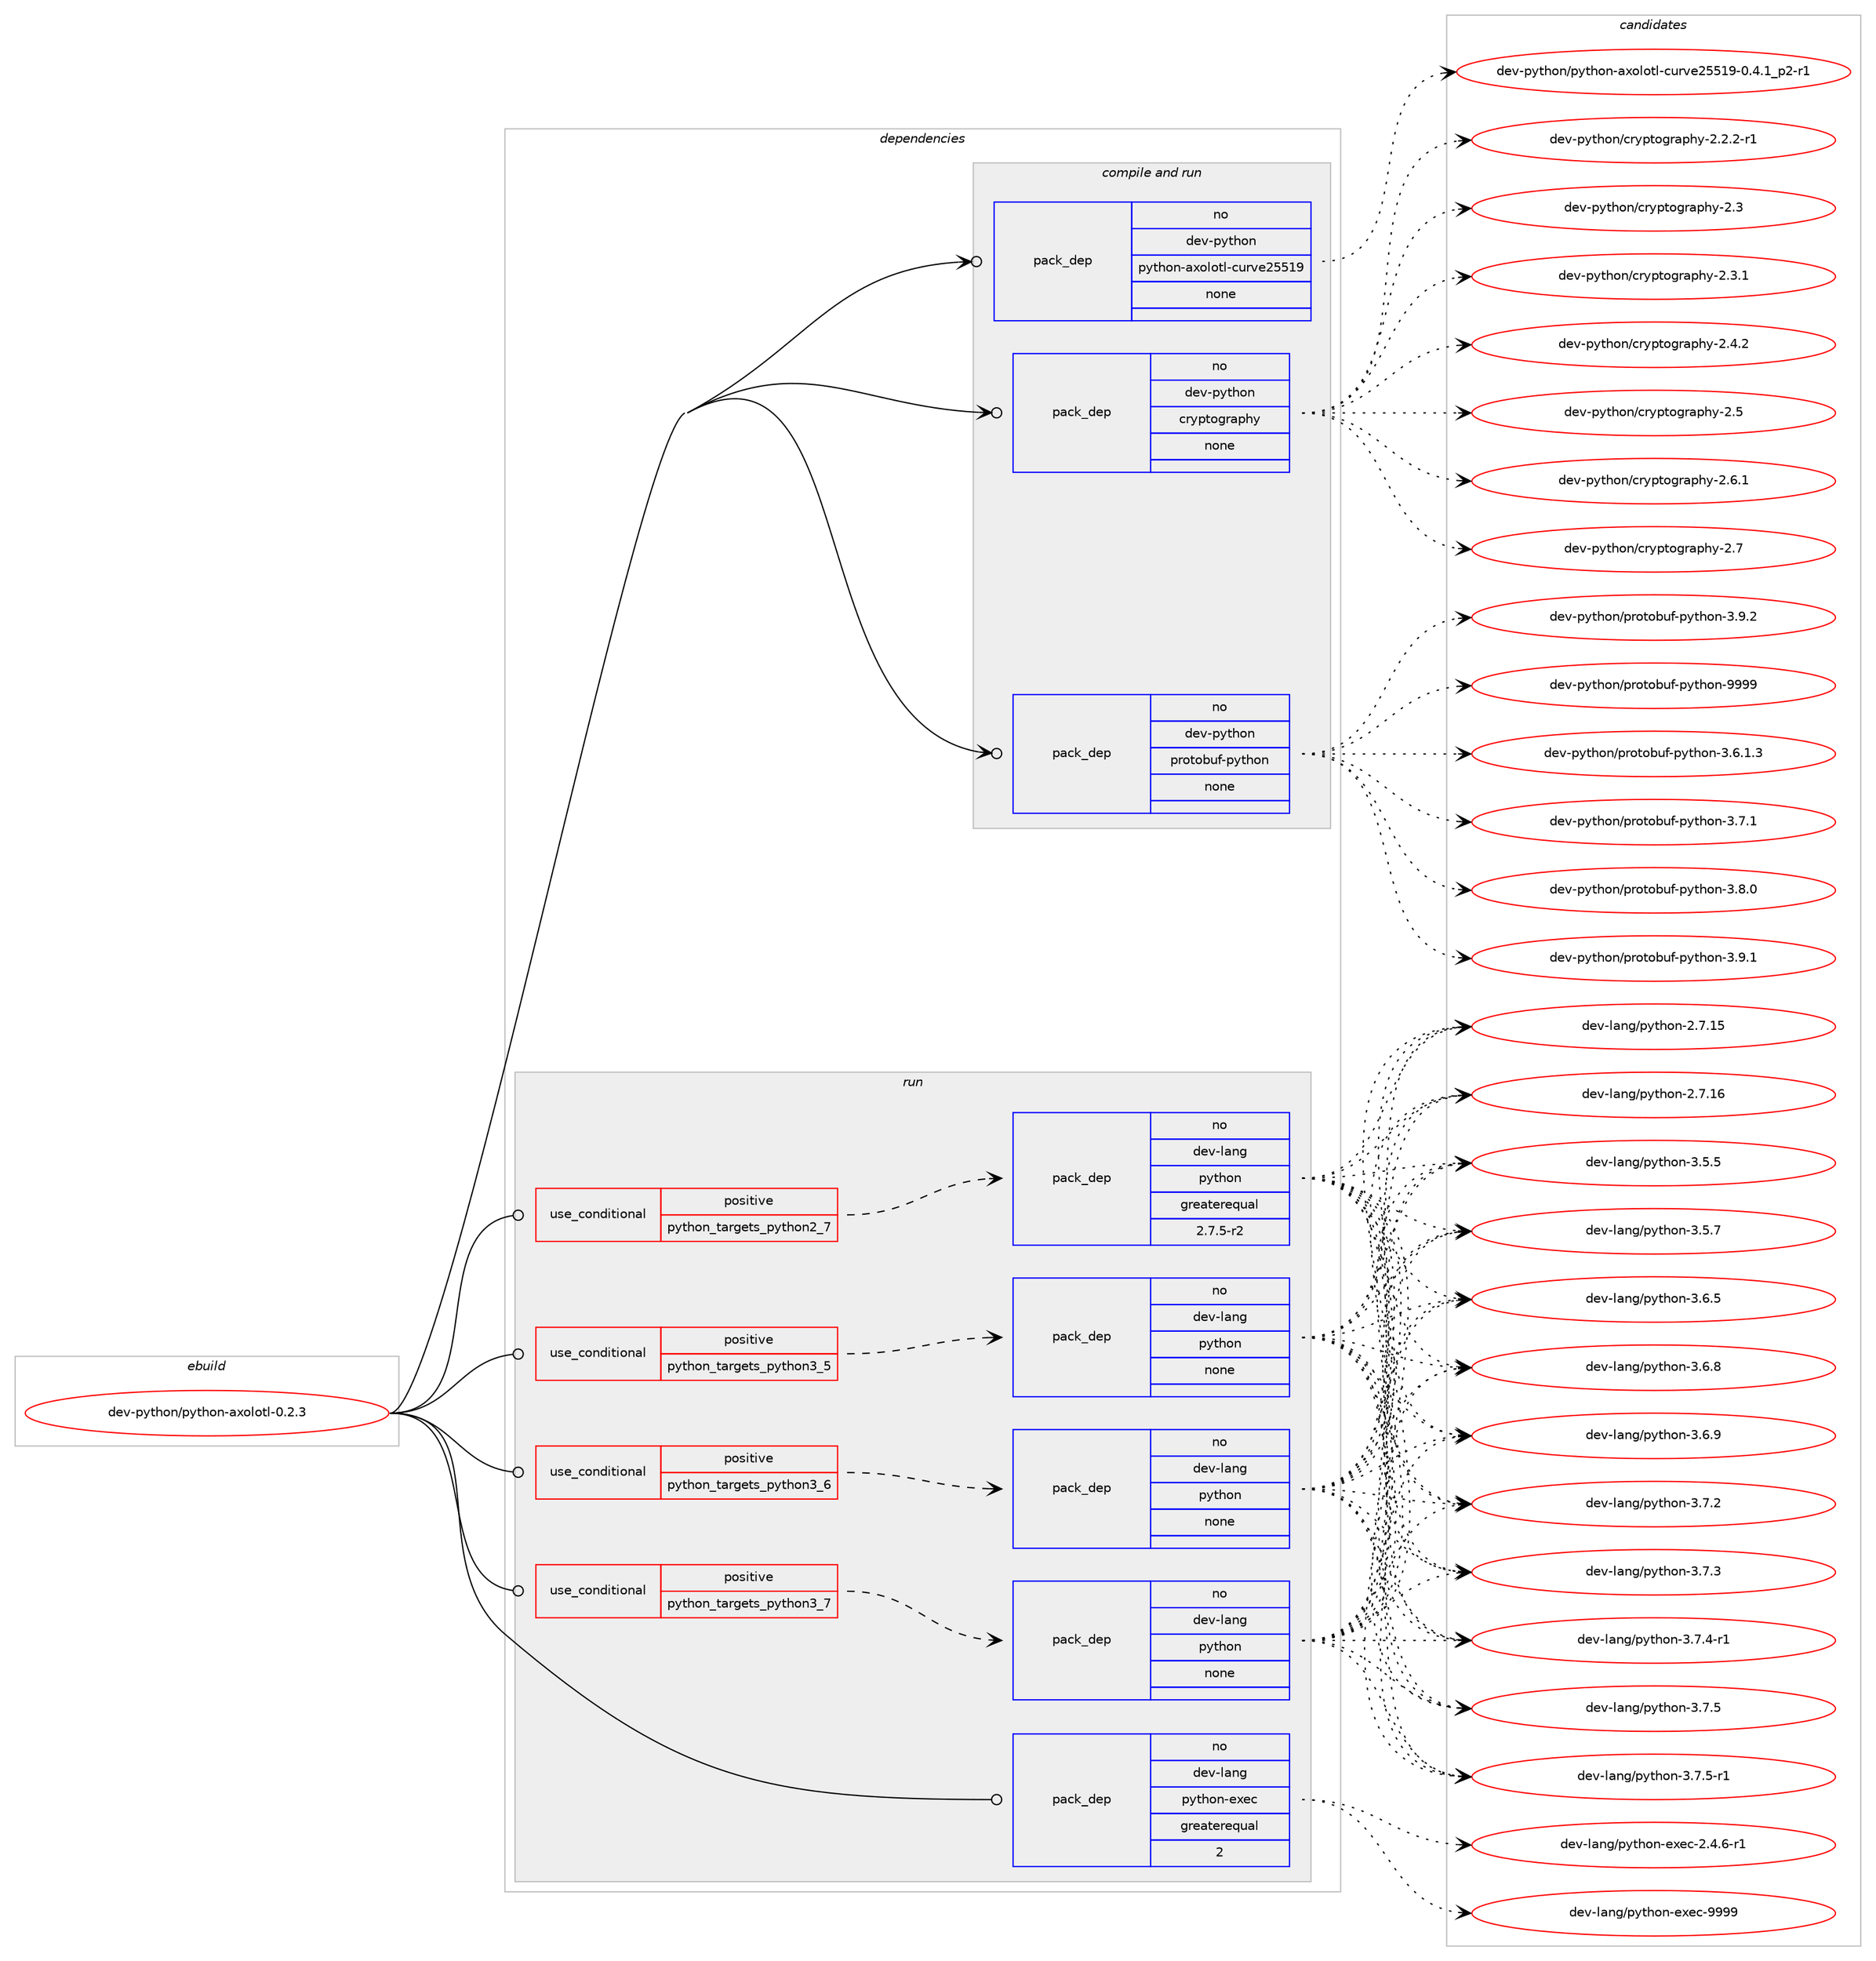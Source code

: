 digraph prolog {

# *************
# Graph options
# *************

newrank=true;
concentrate=true;
compound=true;
graph [rankdir=LR,fontname=Helvetica,fontsize=10,ranksep=1.5];#, ranksep=2.5, nodesep=0.2];
edge  [arrowhead=vee];
node  [fontname=Helvetica,fontsize=10];

# **********
# The ebuild
# **********

subgraph cluster_leftcol {
color=gray;
rank=same;
label=<<i>ebuild</i>>;
id [label="dev-python/python-axolotl-0.2.3", color=red, width=4, href="../dev-python/python-axolotl-0.2.3.svg"];
}

# ****************
# The dependencies
# ****************

subgraph cluster_midcol {
color=gray;
label=<<i>dependencies</i>>;
subgraph cluster_compile {
fillcolor="#eeeeee";
style=filled;
label=<<i>compile</i>>;
}
subgraph cluster_compileandrun {
fillcolor="#eeeeee";
style=filled;
label=<<i>compile and run</i>>;
subgraph pack470977 {
dependency630122 [label=<<TABLE BORDER="0" CELLBORDER="1" CELLSPACING="0" CELLPADDING="4" WIDTH="220"><TR><TD ROWSPAN="6" CELLPADDING="30">pack_dep</TD></TR><TR><TD WIDTH="110">no</TD></TR><TR><TD>dev-python</TD></TR><TR><TD>cryptography</TD></TR><TR><TD>none</TD></TR><TR><TD></TD></TR></TABLE>>, shape=none, color=blue];
}
id:e -> dependency630122:w [weight=20,style="solid",arrowhead="odotvee"];
subgraph pack470978 {
dependency630123 [label=<<TABLE BORDER="0" CELLBORDER="1" CELLSPACING="0" CELLPADDING="4" WIDTH="220"><TR><TD ROWSPAN="6" CELLPADDING="30">pack_dep</TD></TR><TR><TD WIDTH="110">no</TD></TR><TR><TD>dev-python</TD></TR><TR><TD>protobuf-python</TD></TR><TR><TD>none</TD></TR><TR><TD></TD></TR></TABLE>>, shape=none, color=blue];
}
id:e -> dependency630123:w [weight=20,style="solid",arrowhead="odotvee"];
subgraph pack470979 {
dependency630124 [label=<<TABLE BORDER="0" CELLBORDER="1" CELLSPACING="0" CELLPADDING="4" WIDTH="220"><TR><TD ROWSPAN="6" CELLPADDING="30">pack_dep</TD></TR><TR><TD WIDTH="110">no</TD></TR><TR><TD>dev-python</TD></TR><TR><TD>python-axolotl-curve25519</TD></TR><TR><TD>none</TD></TR><TR><TD></TD></TR></TABLE>>, shape=none, color=blue];
}
id:e -> dependency630124:w [weight=20,style="solid",arrowhead="odotvee"];
}
subgraph cluster_run {
fillcolor="#eeeeee";
style=filled;
label=<<i>run</i>>;
subgraph cond147278 {
dependency630125 [label=<<TABLE BORDER="0" CELLBORDER="1" CELLSPACING="0" CELLPADDING="4"><TR><TD ROWSPAN="3" CELLPADDING="10">use_conditional</TD></TR><TR><TD>positive</TD></TR><TR><TD>python_targets_python2_7</TD></TR></TABLE>>, shape=none, color=red];
subgraph pack470980 {
dependency630126 [label=<<TABLE BORDER="0" CELLBORDER="1" CELLSPACING="0" CELLPADDING="4" WIDTH="220"><TR><TD ROWSPAN="6" CELLPADDING="30">pack_dep</TD></TR><TR><TD WIDTH="110">no</TD></TR><TR><TD>dev-lang</TD></TR><TR><TD>python</TD></TR><TR><TD>greaterequal</TD></TR><TR><TD>2.7.5-r2</TD></TR></TABLE>>, shape=none, color=blue];
}
dependency630125:e -> dependency630126:w [weight=20,style="dashed",arrowhead="vee"];
}
id:e -> dependency630125:w [weight=20,style="solid",arrowhead="odot"];
subgraph cond147279 {
dependency630127 [label=<<TABLE BORDER="0" CELLBORDER="1" CELLSPACING="0" CELLPADDING="4"><TR><TD ROWSPAN="3" CELLPADDING="10">use_conditional</TD></TR><TR><TD>positive</TD></TR><TR><TD>python_targets_python3_5</TD></TR></TABLE>>, shape=none, color=red];
subgraph pack470981 {
dependency630128 [label=<<TABLE BORDER="0" CELLBORDER="1" CELLSPACING="0" CELLPADDING="4" WIDTH="220"><TR><TD ROWSPAN="6" CELLPADDING="30">pack_dep</TD></TR><TR><TD WIDTH="110">no</TD></TR><TR><TD>dev-lang</TD></TR><TR><TD>python</TD></TR><TR><TD>none</TD></TR><TR><TD></TD></TR></TABLE>>, shape=none, color=blue];
}
dependency630127:e -> dependency630128:w [weight=20,style="dashed",arrowhead="vee"];
}
id:e -> dependency630127:w [weight=20,style="solid",arrowhead="odot"];
subgraph cond147280 {
dependency630129 [label=<<TABLE BORDER="0" CELLBORDER="1" CELLSPACING="0" CELLPADDING="4"><TR><TD ROWSPAN="3" CELLPADDING="10">use_conditional</TD></TR><TR><TD>positive</TD></TR><TR><TD>python_targets_python3_6</TD></TR></TABLE>>, shape=none, color=red];
subgraph pack470982 {
dependency630130 [label=<<TABLE BORDER="0" CELLBORDER="1" CELLSPACING="0" CELLPADDING="4" WIDTH="220"><TR><TD ROWSPAN="6" CELLPADDING="30">pack_dep</TD></TR><TR><TD WIDTH="110">no</TD></TR><TR><TD>dev-lang</TD></TR><TR><TD>python</TD></TR><TR><TD>none</TD></TR><TR><TD></TD></TR></TABLE>>, shape=none, color=blue];
}
dependency630129:e -> dependency630130:w [weight=20,style="dashed",arrowhead="vee"];
}
id:e -> dependency630129:w [weight=20,style="solid",arrowhead="odot"];
subgraph cond147281 {
dependency630131 [label=<<TABLE BORDER="0" CELLBORDER="1" CELLSPACING="0" CELLPADDING="4"><TR><TD ROWSPAN="3" CELLPADDING="10">use_conditional</TD></TR><TR><TD>positive</TD></TR><TR><TD>python_targets_python3_7</TD></TR></TABLE>>, shape=none, color=red];
subgraph pack470983 {
dependency630132 [label=<<TABLE BORDER="0" CELLBORDER="1" CELLSPACING="0" CELLPADDING="4" WIDTH="220"><TR><TD ROWSPAN="6" CELLPADDING="30">pack_dep</TD></TR><TR><TD WIDTH="110">no</TD></TR><TR><TD>dev-lang</TD></TR><TR><TD>python</TD></TR><TR><TD>none</TD></TR><TR><TD></TD></TR></TABLE>>, shape=none, color=blue];
}
dependency630131:e -> dependency630132:w [weight=20,style="dashed",arrowhead="vee"];
}
id:e -> dependency630131:w [weight=20,style="solid",arrowhead="odot"];
subgraph pack470984 {
dependency630133 [label=<<TABLE BORDER="0" CELLBORDER="1" CELLSPACING="0" CELLPADDING="4" WIDTH="220"><TR><TD ROWSPAN="6" CELLPADDING="30">pack_dep</TD></TR><TR><TD WIDTH="110">no</TD></TR><TR><TD>dev-lang</TD></TR><TR><TD>python-exec</TD></TR><TR><TD>greaterequal</TD></TR><TR><TD>2</TD></TR></TABLE>>, shape=none, color=blue];
}
id:e -> dependency630133:w [weight=20,style="solid",arrowhead="odot"];
}
}

# **************
# The candidates
# **************

subgraph cluster_choices {
rank=same;
color=gray;
label=<<i>candidates</i>>;

subgraph choice470977 {
color=black;
nodesep=1;
choice100101118451121211161041111104799114121112116111103114971121041214550465046504511449 [label="dev-python/cryptography-2.2.2-r1", color=red, width=4,href="../dev-python/cryptography-2.2.2-r1.svg"];
choice1001011184511212111610411111047991141211121161111031149711210412145504651 [label="dev-python/cryptography-2.3", color=red, width=4,href="../dev-python/cryptography-2.3.svg"];
choice10010111845112121116104111110479911412111211611110311497112104121455046514649 [label="dev-python/cryptography-2.3.1", color=red, width=4,href="../dev-python/cryptography-2.3.1.svg"];
choice10010111845112121116104111110479911412111211611110311497112104121455046524650 [label="dev-python/cryptography-2.4.2", color=red, width=4,href="../dev-python/cryptography-2.4.2.svg"];
choice1001011184511212111610411111047991141211121161111031149711210412145504653 [label="dev-python/cryptography-2.5", color=red, width=4,href="../dev-python/cryptography-2.5.svg"];
choice10010111845112121116104111110479911412111211611110311497112104121455046544649 [label="dev-python/cryptography-2.6.1", color=red, width=4,href="../dev-python/cryptography-2.6.1.svg"];
choice1001011184511212111610411111047991141211121161111031149711210412145504655 [label="dev-python/cryptography-2.7", color=red, width=4,href="../dev-python/cryptography-2.7.svg"];
dependency630122:e -> choice100101118451121211161041111104799114121112116111103114971121041214550465046504511449:w [style=dotted,weight="100"];
dependency630122:e -> choice1001011184511212111610411111047991141211121161111031149711210412145504651:w [style=dotted,weight="100"];
dependency630122:e -> choice10010111845112121116104111110479911412111211611110311497112104121455046514649:w [style=dotted,weight="100"];
dependency630122:e -> choice10010111845112121116104111110479911412111211611110311497112104121455046524650:w [style=dotted,weight="100"];
dependency630122:e -> choice1001011184511212111610411111047991141211121161111031149711210412145504653:w [style=dotted,weight="100"];
dependency630122:e -> choice10010111845112121116104111110479911412111211611110311497112104121455046544649:w [style=dotted,weight="100"];
dependency630122:e -> choice1001011184511212111610411111047991141211121161111031149711210412145504655:w [style=dotted,weight="100"];
}
subgraph choice470978 {
color=black;
nodesep=1;
choice100101118451121211161041111104711211411111611198117102451121211161041111104551465446494651 [label="dev-python/protobuf-python-3.6.1.3", color=red, width=4,href="../dev-python/protobuf-python-3.6.1.3.svg"];
choice10010111845112121116104111110471121141111161119811710245112121116104111110455146554649 [label="dev-python/protobuf-python-3.7.1", color=red, width=4,href="../dev-python/protobuf-python-3.7.1.svg"];
choice10010111845112121116104111110471121141111161119811710245112121116104111110455146564648 [label="dev-python/protobuf-python-3.8.0", color=red, width=4,href="../dev-python/protobuf-python-3.8.0.svg"];
choice10010111845112121116104111110471121141111161119811710245112121116104111110455146574649 [label="dev-python/protobuf-python-3.9.1", color=red, width=4,href="../dev-python/protobuf-python-3.9.1.svg"];
choice10010111845112121116104111110471121141111161119811710245112121116104111110455146574650 [label="dev-python/protobuf-python-3.9.2", color=red, width=4,href="../dev-python/protobuf-python-3.9.2.svg"];
choice100101118451121211161041111104711211411111611198117102451121211161041111104557575757 [label="dev-python/protobuf-python-9999", color=red, width=4,href="../dev-python/protobuf-python-9999.svg"];
dependency630123:e -> choice100101118451121211161041111104711211411111611198117102451121211161041111104551465446494651:w [style=dotted,weight="100"];
dependency630123:e -> choice10010111845112121116104111110471121141111161119811710245112121116104111110455146554649:w [style=dotted,weight="100"];
dependency630123:e -> choice10010111845112121116104111110471121141111161119811710245112121116104111110455146564648:w [style=dotted,weight="100"];
dependency630123:e -> choice10010111845112121116104111110471121141111161119811710245112121116104111110455146574649:w [style=dotted,weight="100"];
dependency630123:e -> choice10010111845112121116104111110471121141111161119811710245112121116104111110455146574650:w [style=dotted,weight="100"];
dependency630123:e -> choice100101118451121211161041111104711211411111611198117102451121211161041111104557575757:w [style=dotted,weight="100"];
}
subgraph choice470979 {
color=black;
nodesep=1;
choice100101118451121211161041111104711212111610411111045971201111081111161084599117114118101505353495745484652464995112504511449 [label="dev-python/python-axolotl-curve25519-0.4.1_p2-r1", color=red, width=4,href="../dev-python/python-axolotl-curve25519-0.4.1_p2-r1.svg"];
dependency630124:e -> choice100101118451121211161041111104711212111610411111045971201111081111161084599117114118101505353495745484652464995112504511449:w [style=dotted,weight="100"];
}
subgraph choice470980 {
color=black;
nodesep=1;
choice10010111845108971101034711212111610411111045504655464953 [label="dev-lang/python-2.7.15", color=red, width=4,href="../dev-lang/python-2.7.15.svg"];
choice10010111845108971101034711212111610411111045504655464954 [label="dev-lang/python-2.7.16", color=red, width=4,href="../dev-lang/python-2.7.16.svg"];
choice100101118451089711010347112121116104111110455146534653 [label="dev-lang/python-3.5.5", color=red, width=4,href="../dev-lang/python-3.5.5.svg"];
choice100101118451089711010347112121116104111110455146534655 [label="dev-lang/python-3.5.7", color=red, width=4,href="../dev-lang/python-3.5.7.svg"];
choice100101118451089711010347112121116104111110455146544653 [label="dev-lang/python-3.6.5", color=red, width=4,href="../dev-lang/python-3.6.5.svg"];
choice100101118451089711010347112121116104111110455146544656 [label="dev-lang/python-3.6.8", color=red, width=4,href="../dev-lang/python-3.6.8.svg"];
choice100101118451089711010347112121116104111110455146544657 [label="dev-lang/python-3.6.9", color=red, width=4,href="../dev-lang/python-3.6.9.svg"];
choice100101118451089711010347112121116104111110455146554650 [label="dev-lang/python-3.7.2", color=red, width=4,href="../dev-lang/python-3.7.2.svg"];
choice100101118451089711010347112121116104111110455146554651 [label="dev-lang/python-3.7.3", color=red, width=4,href="../dev-lang/python-3.7.3.svg"];
choice1001011184510897110103471121211161041111104551465546524511449 [label="dev-lang/python-3.7.4-r1", color=red, width=4,href="../dev-lang/python-3.7.4-r1.svg"];
choice100101118451089711010347112121116104111110455146554653 [label="dev-lang/python-3.7.5", color=red, width=4,href="../dev-lang/python-3.7.5.svg"];
choice1001011184510897110103471121211161041111104551465546534511449 [label="dev-lang/python-3.7.5-r1", color=red, width=4,href="../dev-lang/python-3.7.5-r1.svg"];
dependency630126:e -> choice10010111845108971101034711212111610411111045504655464953:w [style=dotted,weight="100"];
dependency630126:e -> choice10010111845108971101034711212111610411111045504655464954:w [style=dotted,weight="100"];
dependency630126:e -> choice100101118451089711010347112121116104111110455146534653:w [style=dotted,weight="100"];
dependency630126:e -> choice100101118451089711010347112121116104111110455146534655:w [style=dotted,weight="100"];
dependency630126:e -> choice100101118451089711010347112121116104111110455146544653:w [style=dotted,weight="100"];
dependency630126:e -> choice100101118451089711010347112121116104111110455146544656:w [style=dotted,weight="100"];
dependency630126:e -> choice100101118451089711010347112121116104111110455146544657:w [style=dotted,weight="100"];
dependency630126:e -> choice100101118451089711010347112121116104111110455146554650:w [style=dotted,weight="100"];
dependency630126:e -> choice100101118451089711010347112121116104111110455146554651:w [style=dotted,weight="100"];
dependency630126:e -> choice1001011184510897110103471121211161041111104551465546524511449:w [style=dotted,weight="100"];
dependency630126:e -> choice100101118451089711010347112121116104111110455146554653:w [style=dotted,weight="100"];
dependency630126:e -> choice1001011184510897110103471121211161041111104551465546534511449:w [style=dotted,weight="100"];
}
subgraph choice470981 {
color=black;
nodesep=1;
choice10010111845108971101034711212111610411111045504655464953 [label="dev-lang/python-2.7.15", color=red, width=4,href="../dev-lang/python-2.7.15.svg"];
choice10010111845108971101034711212111610411111045504655464954 [label="dev-lang/python-2.7.16", color=red, width=4,href="../dev-lang/python-2.7.16.svg"];
choice100101118451089711010347112121116104111110455146534653 [label="dev-lang/python-3.5.5", color=red, width=4,href="../dev-lang/python-3.5.5.svg"];
choice100101118451089711010347112121116104111110455146534655 [label="dev-lang/python-3.5.7", color=red, width=4,href="../dev-lang/python-3.5.7.svg"];
choice100101118451089711010347112121116104111110455146544653 [label="dev-lang/python-3.6.5", color=red, width=4,href="../dev-lang/python-3.6.5.svg"];
choice100101118451089711010347112121116104111110455146544656 [label="dev-lang/python-3.6.8", color=red, width=4,href="../dev-lang/python-3.6.8.svg"];
choice100101118451089711010347112121116104111110455146544657 [label="dev-lang/python-3.6.9", color=red, width=4,href="../dev-lang/python-3.6.9.svg"];
choice100101118451089711010347112121116104111110455146554650 [label="dev-lang/python-3.7.2", color=red, width=4,href="../dev-lang/python-3.7.2.svg"];
choice100101118451089711010347112121116104111110455146554651 [label="dev-lang/python-3.7.3", color=red, width=4,href="../dev-lang/python-3.7.3.svg"];
choice1001011184510897110103471121211161041111104551465546524511449 [label="dev-lang/python-3.7.4-r1", color=red, width=4,href="../dev-lang/python-3.7.4-r1.svg"];
choice100101118451089711010347112121116104111110455146554653 [label="dev-lang/python-3.7.5", color=red, width=4,href="../dev-lang/python-3.7.5.svg"];
choice1001011184510897110103471121211161041111104551465546534511449 [label="dev-lang/python-3.7.5-r1", color=red, width=4,href="../dev-lang/python-3.7.5-r1.svg"];
dependency630128:e -> choice10010111845108971101034711212111610411111045504655464953:w [style=dotted,weight="100"];
dependency630128:e -> choice10010111845108971101034711212111610411111045504655464954:w [style=dotted,weight="100"];
dependency630128:e -> choice100101118451089711010347112121116104111110455146534653:w [style=dotted,weight="100"];
dependency630128:e -> choice100101118451089711010347112121116104111110455146534655:w [style=dotted,weight="100"];
dependency630128:e -> choice100101118451089711010347112121116104111110455146544653:w [style=dotted,weight="100"];
dependency630128:e -> choice100101118451089711010347112121116104111110455146544656:w [style=dotted,weight="100"];
dependency630128:e -> choice100101118451089711010347112121116104111110455146544657:w [style=dotted,weight="100"];
dependency630128:e -> choice100101118451089711010347112121116104111110455146554650:w [style=dotted,weight="100"];
dependency630128:e -> choice100101118451089711010347112121116104111110455146554651:w [style=dotted,weight="100"];
dependency630128:e -> choice1001011184510897110103471121211161041111104551465546524511449:w [style=dotted,weight="100"];
dependency630128:e -> choice100101118451089711010347112121116104111110455146554653:w [style=dotted,weight="100"];
dependency630128:e -> choice1001011184510897110103471121211161041111104551465546534511449:w [style=dotted,weight="100"];
}
subgraph choice470982 {
color=black;
nodesep=1;
choice10010111845108971101034711212111610411111045504655464953 [label="dev-lang/python-2.7.15", color=red, width=4,href="../dev-lang/python-2.7.15.svg"];
choice10010111845108971101034711212111610411111045504655464954 [label="dev-lang/python-2.7.16", color=red, width=4,href="../dev-lang/python-2.7.16.svg"];
choice100101118451089711010347112121116104111110455146534653 [label="dev-lang/python-3.5.5", color=red, width=4,href="../dev-lang/python-3.5.5.svg"];
choice100101118451089711010347112121116104111110455146534655 [label="dev-lang/python-3.5.7", color=red, width=4,href="../dev-lang/python-3.5.7.svg"];
choice100101118451089711010347112121116104111110455146544653 [label="dev-lang/python-3.6.5", color=red, width=4,href="../dev-lang/python-3.6.5.svg"];
choice100101118451089711010347112121116104111110455146544656 [label="dev-lang/python-3.6.8", color=red, width=4,href="../dev-lang/python-3.6.8.svg"];
choice100101118451089711010347112121116104111110455146544657 [label="dev-lang/python-3.6.9", color=red, width=4,href="../dev-lang/python-3.6.9.svg"];
choice100101118451089711010347112121116104111110455146554650 [label="dev-lang/python-3.7.2", color=red, width=4,href="../dev-lang/python-3.7.2.svg"];
choice100101118451089711010347112121116104111110455146554651 [label="dev-lang/python-3.7.3", color=red, width=4,href="../dev-lang/python-3.7.3.svg"];
choice1001011184510897110103471121211161041111104551465546524511449 [label="dev-lang/python-3.7.4-r1", color=red, width=4,href="../dev-lang/python-3.7.4-r1.svg"];
choice100101118451089711010347112121116104111110455146554653 [label="dev-lang/python-3.7.5", color=red, width=4,href="../dev-lang/python-3.7.5.svg"];
choice1001011184510897110103471121211161041111104551465546534511449 [label="dev-lang/python-3.7.5-r1", color=red, width=4,href="../dev-lang/python-3.7.5-r1.svg"];
dependency630130:e -> choice10010111845108971101034711212111610411111045504655464953:w [style=dotted,weight="100"];
dependency630130:e -> choice10010111845108971101034711212111610411111045504655464954:w [style=dotted,weight="100"];
dependency630130:e -> choice100101118451089711010347112121116104111110455146534653:w [style=dotted,weight="100"];
dependency630130:e -> choice100101118451089711010347112121116104111110455146534655:w [style=dotted,weight="100"];
dependency630130:e -> choice100101118451089711010347112121116104111110455146544653:w [style=dotted,weight="100"];
dependency630130:e -> choice100101118451089711010347112121116104111110455146544656:w [style=dotted,weight="100"];
dependency630130:e -> choice100101118451089711010347112121116104111110455146544657:w [style=dotted,weight="100"];
dependency630130:e -> choice100101118451089711010347112121116104111110455146554650:w [style=dotted,weight="100"];
dependency630130:e -> choice100101118451089711010347112121116104111110455146554651:w [style=dotted,weight="100"];
dependency630130:e -> choice1001011184510897110103471121211161041111104551465546524511449:w [style=dotted,weight="100"];
dependency630130:e -> choice100101118451089711010347112121116104111110455146554653:w [style=dotted,weight="100"];
dependency630130:e -> choice1001011184510897110103471121211161041111104551465546534511449:w [style=dotted,weight="100"];
}
subgraph choice470983 {
color=black;
nodesep=1;
choice10010111845108971101034711212111610411111045504655464953 [label="dev-lang/python-2.7.15", color=red, width=4,href="../dev-lang/python-2.7.15.svg"];
choice10010111845108971101034711212111610411111045504655464954 [label="dev-lang/python-2.7.16", color=red, width=4,href="../dev-lang/python-2.7.16.svg"];
choice100101118451089711010347112121116104111110455146534653 [label="dev-lang/python-3.5.5", color=red, width=4,href="../dev-lang/python-3.5.5.svg"];
choice100101118451089711010347112121116104111110455146534655 [label="dev-lang/python-3.5.7", color=red, width=4,href="../dev-lang/python-3.5.7.svg"];
choice100101118451089711010347112121116104111110455146544653 [label="dev-lang/python-3.6.5", color=red, width=4,href="../dev-lang/python-3.6.5.svg"];
choice100101118451089711010347112121116104111110455146544656 [label="dev-lang/python-3.6.8", color=red, width=4,href="../dev-lang/python-3.6.8.svg"];
choice100101118451089711010347112121116104111110455146544657 [label="dev-lang/python-3.6.9", color=red, width=4,href="../dev-lang/python-3.6.9.svg"];
choice100101118451089711010347112121116104111110455146554650 [label="dev-lang/python-3.7.2", color=red, width=4,href="../dev-lang/python-3.7.2.svg"];
choice100101118451089711010347112121116104111110455146554651 [label="dev-lang/python-3.7.3", color=red, width=4,href="../dev-lang/python-3.7.3.svg"];
choice1001011184510897110103471121211161041111104551465546524511449 [label="dev-lang/python-3.7.4-r1", color=red, width=4,href="../dev-lang/python-3.7.4-r1.svg"];
choice100101118451089711010347112121116104111110455146554653 [label="dev-lang/python-3.7.5", color=red, width=4,href="../dev-lang/python-3.7.5.svg"];
choice1001011184510897110103471121211161041111104551465546534511449 [label="dev-lang/python-3.7.5-r1", color=red, width=4,href="../dev-lang/python-3.7.5-r1.svg"];
dependency630132:e -> choice10010111845108971101034711212111610411111045504655464953:w [style=dotted,weight="100"];
dependency630132:e -> choice10010111845108971101034711212111610411111045504655464954:w [style=dotted,weight="100"];
dependency630132:e -> choice100101118451089711010347112121116104111110455146534653:w [style=dotted,weight="100"];
dependency630132:e -> choice100101118451089711010347112121116104111110455146534655:w [style=dotted,weight="100"];
dependency630132:e -> choice100101118451089711010347112121116104111110455146544653:w [style=dotted,weight="100"];
dependency630132:e -> choice100101118451089711010347112121116104111110455146544656:w [style=dotted,weight="100"];
dependency630132:e -> choice100101118451089711010347112121116104111110455146544657:w [style=dotted,weight="100"];
dependency630132:e -> choice100101118451089711010347112121116104111110455146554650:w [style=dotted,weight="100"];
dependency630132:e -> choice100101118451089711010347112121116104111110455146554651:w [style=dotted,weight="100"];
dependency630132:e -> choice1001011184510897110103471121211161041111104551465546524511449:w [style=dotted,weight="100"];
dependency630132:e -> choice100101118451089711010347112121116104111110455146554653:w [style=dotted,weight="100"];
dependency630132:e -> choice1001011184510897110103471121211161041111104551465546534511449:w [style=dotted,weight="100"];
}
subgraph choice470984 {
color=black;
nodesep=1;
choice10010111845108971101034711212111610411111045101120101994550465246544511449 [label="dev-lang/python-exec-2.4.6-r1", color=red, width=4,href="../dev-lang/python-exec-2.4.6-r1.svg"];
choice10010111845108971101034711212111610411111045101120101994557575757 [label="dev-lang/python-exec-9999", color=red, width=4,href="../dev-lang/python-exec-9999.svg"];
dependency630133:e -> choice10010111845108971101034711212111610411111045101120101994550465246544511449:w [style=dotted,weight="100"];
dependency630133:e -> choice10010111845108971101034711212111610411111045101120101994557575757:w [style=dotted,weight="100"];
}
}

}
